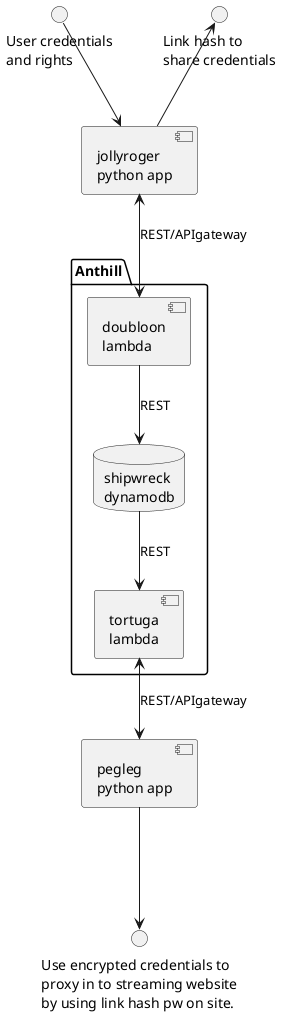 @startuml
top to bottom direction
skinparam shadowing false

() "User credentials\nand rights" as cred
() "Link hash to\nshare credentials" as share
() "Use encrypted credentials to\nproxy in to streaming website\nby using link hash pw on site." as encrypt

package "Anthill" {
  component [doubloon\nlambda] as doubloon
  database "shipwreck\ndynamodb" as wreck
  component [tortuga\nlambda] as tortuga
}
component [jollyroger\npython app] as jolly
component [pegleg\npython app] as peg
cred --> jolly
share <-- jolly
jolly <--> doubloon:REST/APIgateway
doubloon --> wreck:REST
wreck --> tortuga:REST
tortuga <--> peg:REST/APIgateway
peg --> encrypt
@enduml